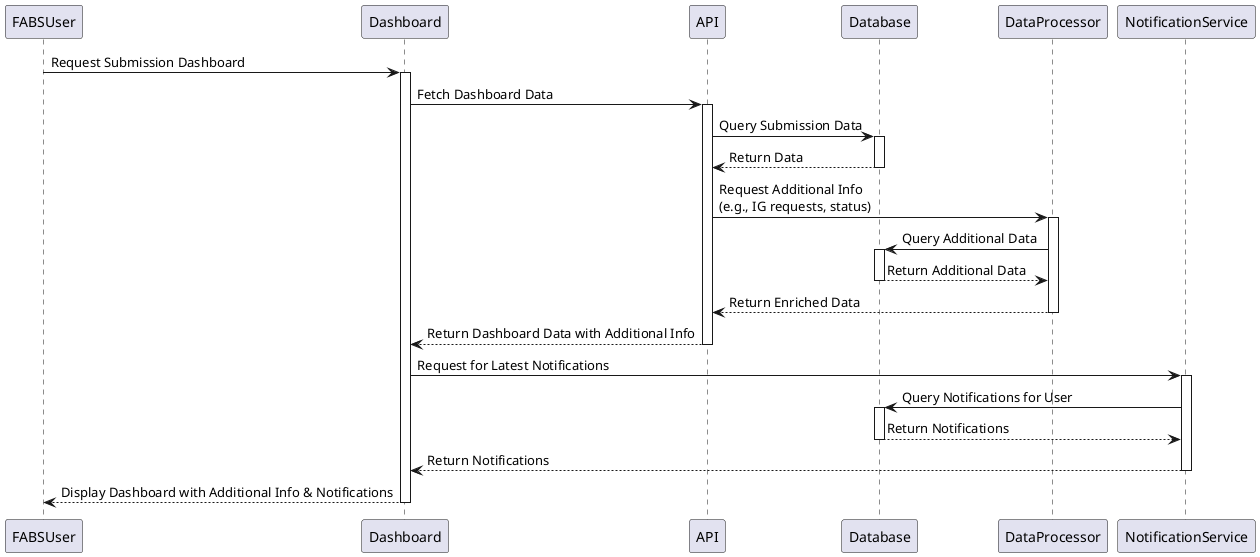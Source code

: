 @startuml
participant FABSUser as user
participant Dashboard as dashboard
participant API as api
participant Database as db
participant DataProcessor as dp
participant NotificationService as ns

user -> dashboard : Request Submission Dashboard
activate dashboard

dashboard -> api : Fetch Dashboard Data
activate api

api -> db : Query Submission Data
activate db
db --> api : Return Data
deactivate db

api -> dp : Request Additional Info\n(e.g., IG requests, status)
activate dp
dp -> db : Query Additional Data
activate db
db --> dp : Return Additional Data
deactivate db

dp --> api : Return Enriched Data
deactivate dp

api --> dashboard : Return Dashboard Data with Additional Info
deactivate api

dashboard -> ns : Request for Latest Notifications
activate ns
ns -> db : Query Notifications for User
activate db
db --> ns : Return Notifications
deactivate db
ns --> dashboard : Return Notifications
deactivate ns

dashboard --> user : Display Dashboard with Additional Info & Notifications
deactivate dashboard
@enduml